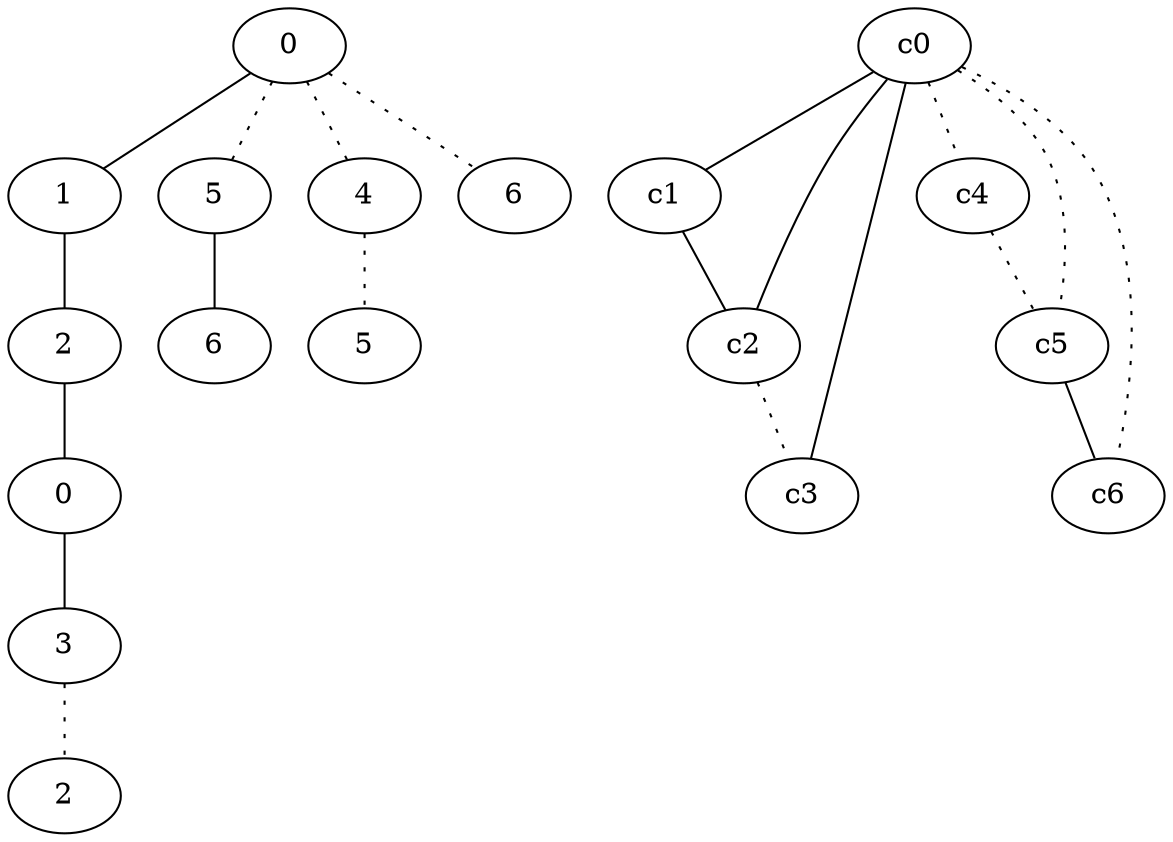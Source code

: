 graph {
a0[label=0];
a1[label=1];
a2[label=2];
a3[label=0];
a4[label=3];
a5[label=2];
a6[label=5];
a7[label=6];
a8[label=4];
a9[label=5];
a10[label=6];
a0 -- a1;
a0 -- a6 [style=dotted];
a0 -- a8 [style=dotted];
a0 -- a10 [style=dotted];
a1 -- a2;
a2 -- a3;
a3 -- a4;
a4 -- a5 [style=dotted];
a6 -- a7;
a8 -- a9 [style=dotted];
c0 -- c1;
c0 -- c2;
c0 -- c3;
c0 -- c4 [style=dotted];
c0 -- c5 [style=dotted];
c0 -- c6 [style=dotted];
c1 -- c2;
c2 -- c3 [style=dotted];
c4 -- c5 [style=dotted];
c5 -- c6;
}
